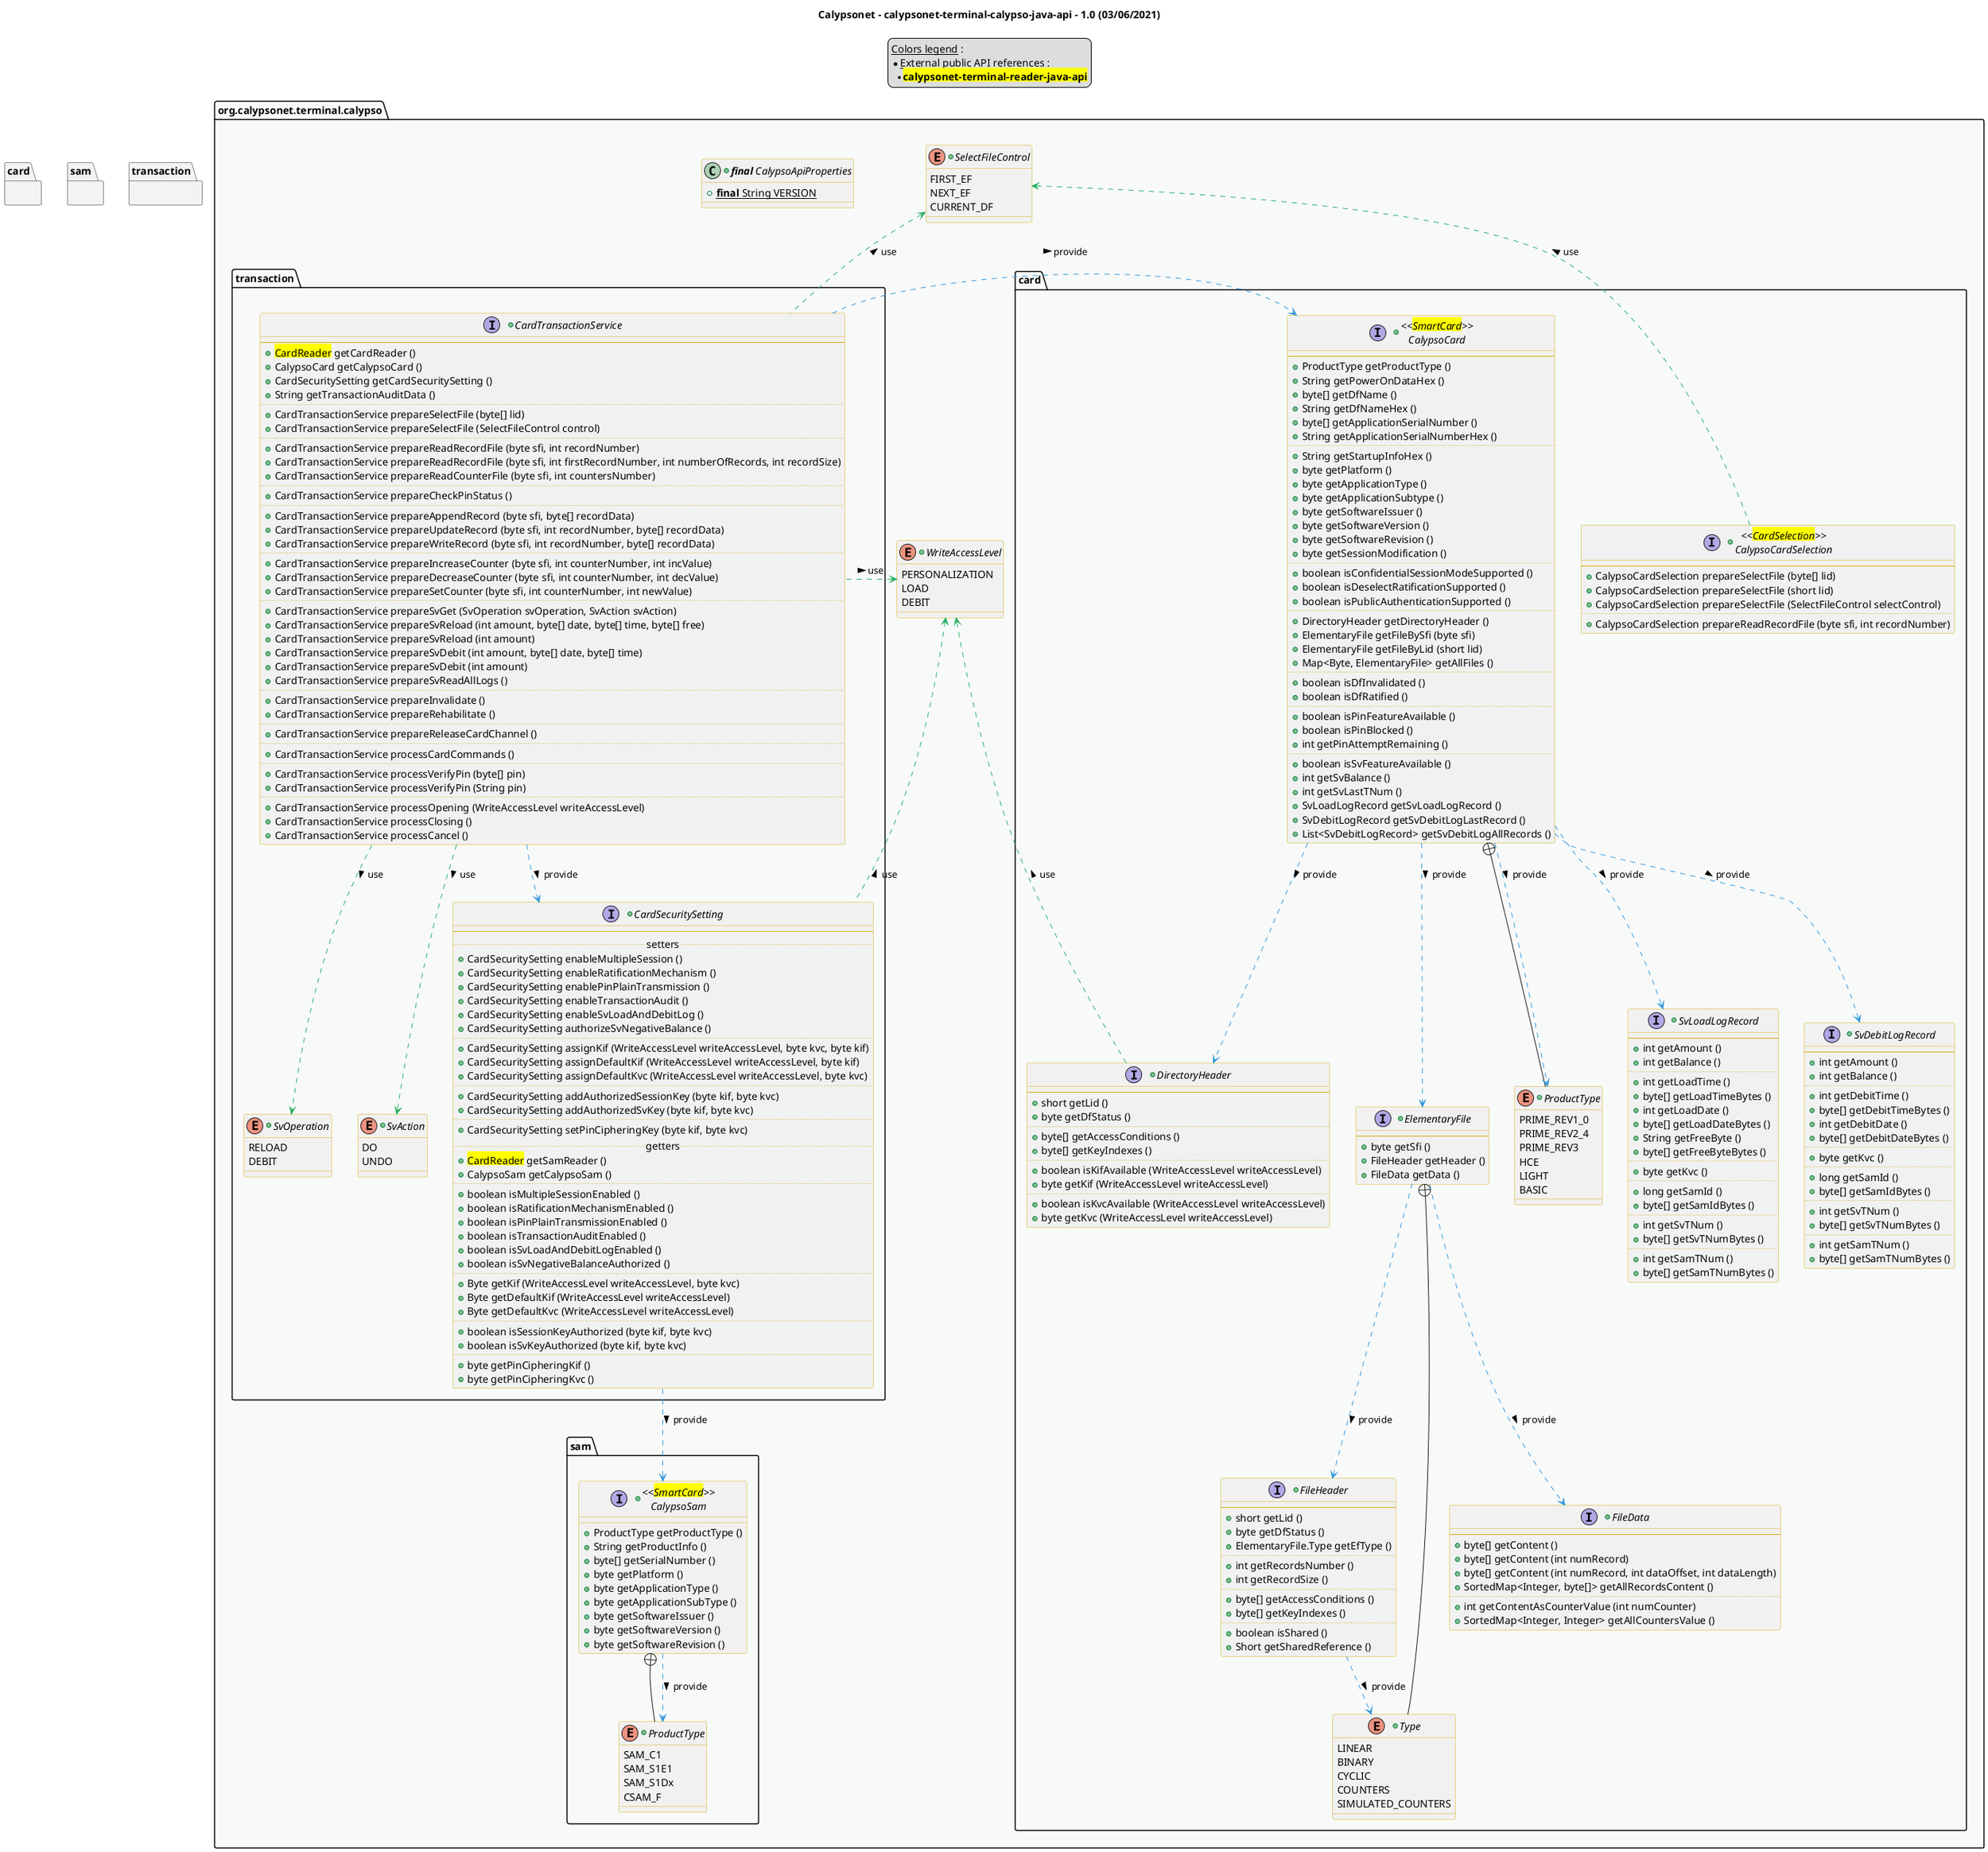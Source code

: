 @startuml
title
    Calypsonet - calypsonet-terminal-calypso-java-api - 1.0 (03/06/2021)
end title

' == THEME ==

'Couleurs issues de : https://htmlcolorcodes.com/fr/tableau-de-couleur/tableau-de-couleur-design-plat/
!define C_GREY1 F8F9F9
!define C_GREY2 F2F3F4
!define C_GREY3 E5E7E9
!define C_GREY4 D7DBDD
!define C_GREY5 CACFD2
!define C_GREY6 BDC3C7
!define C_LINK 3498DB
!define C_USE 27AE60

skinparam Shadowing false
skinparam ClassFontStyle italic
skinparam ClassBorderColor #D4AC0D
skinparam stereotypeABorderColor #A9DCDF
skinparam stereotypeIBorderColor #B4A7E5
skinparam stereotypeCBorderColor #ADD1B2
skinparam stereotypeEBorderColor #EB93DF
' Red
skinparam ClassBackgroundColor<<red>> #FDEDEC
skinparam ClassBorderColor<<red>> #E74C3C
hide <<red>> stereotype
' Purple
skinparam ClassBackgroundColor<<purple>> #F4ECF7
skinparam ClassBorderColor<<purple>> #8E44AD
hide <<purple>> stereotype
' blue
skinparam ClassBackgroundColor<<blue>> #EBF5FB
skinparam ClassBorderColor<<blue>> #3498DB
hide <<blue>> stereotype
' Green
skinparam ClassBackgroundColor<<green>> #E9F7EF
skinparam ClassBorderColor<<green>> #27AE60
hide <<green>> stereotype
' Grey
skinparam ClassBackgroundColor<<grey>> #EAECEE
skinparam ClassBorderColor<<grey>> #2C3E50
hide <<grey>> stereotype

' == CONTENT ==

legend top
    __Colors legend__ :
    * __External public API references__ :
    ** <back:yellow>**calypsonet-terminal-reader-java-api**</back>
end legend

package "org.calypsonet.terminal.calypso" as api {

    +class "**final** CalypsoApiProperties" as ApiProperties {
        +{static} **final** String VERSION
    }
    +enum WriteAccessLevel {
        PERSONALIZATION
        LOAD
        DEBIT
    }
    +enum SelectFileControl {
        FIRST_EF
        NEXT_EF
        CURRENT_DF
    }

    package card {
        +interface "<<<back:yellow>CardSelection</back>>>\nCalypsoCardSelection" as CalypsoCardSelection {
            --
            +CalypsoCardSelection prepareSelectFile (byte[] lid)
            +CalypsoCardSelection prepareSelectFile (short lid)
            +CalypsoCardSelection prepareSelectFile (SelectFileControl selectControl)
            ..
            +CalypsoCardSelection prepareReadRecordFile (byte sfi, int recordNumber)
        }
        +interface "<<<back:yellow>SmartCard</back>>>\nCalypsoCard" as CalypsoCard {
            --
            +ProductType getProductType ()
            +String getPowerOnDataHex ()
            +byte[] getDfName ()
            +String getDfNameHex ()
            +byte[] getApplicationSerialNumber ()
            +String getApplicationSerialNumberHex ()
            ..
            +String getStartupInfoHex ()
            +byte getPlatform ()
            +byte getApplicationType ()
            +byte getApplicationSubtype ()
            +byte getSoftwareIssuer ()
            +byte getSoftwareVersion ()
            +byte getSoftwareRevision ()
            +byte getSessionModification ()
            ..
            +boolean isConfidentialSessionModeSupported ()
            +boolean isDeselectRatificationSupported ()
            +boolean isPublicAuthenticationSupported ()
            ..
            +DirectoryHeader getDirectoryHeader ()
            +ElementaryFile getFileBySfi (byte sfi)
            +ElementaryFile getFileByLid (short lid)
            +Map<Byte, ElementaryFile> getAllFiles ()
            ..
            +boolean isDfInvalidated ()
            +boolean isDfRatified ()
            ..
            +boolean isPinFeatureAvailable ()
            +boolean isPinBlocked ()
            +int getPinAttemptRemaining ()
            ..
            +boolean isSvFeatureAvailable ()
            +int getSvBalance ()
            +int getSvLastTNum ()
            +SvLoadLogRecord getSvLoadLogRecord ()
            +SvDebitLogRecord getSvDebitLogLastRecord ()
            +List<SvDebitLogRecord> getSvDebitLogAllRecords ()
        }
        +interface DirectoryHeader {
            --
            +short getLid ()
            +byte getDfStatus ()
            ..
            +byte[] getAccessConditions ()
            +byte[] getKeyIndexes ()
            ..
            +boolean isKifAvailable (WriteAccessLevel writeAccessLevel)
            +byte getKif (WriteAccessLevel writeAccessLevel)
            ..
            +boolean isKvcAvailable (WriteAccessLevel writeAccessLevel)
            +byte getKvc (WriteAccessLevel writeAccessLevel)
        }
        +interface ElementaryFile {
            --
            +byte getSfi ()
            +FileHeader getHeader ()
            +FileData getData ()
        }
        +interface FileHeader {
            --
            +short getLid ()
            +byte getDfStatus ()
            +ElementaryFile.Type getEfType ()
            ..
            +int getRecordsNumber ()
            +int getRecordSize ()
            ..
            +byte[] getAccessConditions ()
            +byte[] getKeyIndexes ()
            ..
            +boolean isShared ()
            +Short getSharedReference ()
        }
        +enum "Type" as FileType {
            LINEAR
            BINARY
            CYCLIC
            COUNTERS
            SIMULATED_COUNTERS
        }
        +interface FileData {
            --
            +byte[] getContent ()
            +byte[] getContent (int numRecord)
            +byte[] getContent (int numRecord, int dataOffset, int dataLength)
            +SortedMap<Integer, byte[]> getAllRecordsContent ()
            ..
            +int getContentAsCounterValue (int numCounter)
            +SortedMap<Integer, Integer> getAllCountersValue ()
        }
        +enum "ProductType" as CardProductType {
            PRIME_REV1_0
            PRIME_REV2_4
            PRIME_REV3
            HCE
            LIGHT
            BASIC
        }
        +interface SvLoadLogRecord {
            --
            +int getAmount ()
            +int getBalance ()
            ..
            +int getLoadTime ()
            +byte[] getLoadTimeBytes ()
            +int getLoadDate ()
            +byte[] getLoadDateBytes ()
            +String getFreeByte ()
            +byte[] getFreeByteBytes ()
            ..
            +byte getKvc ()
            ..
            +long getSamId ()
            +byte[] getSamIdBytes ()
            ..
            +int getSvTNum ()
            +byte[] getSvTNumBytes ()
            ..
            +int getSamTNum ()
            +byte[] getSamTNumBytes ()
        }
        +interface SvDebitLogRecord {
            --
            +int getAmount ()
            +int getBalance ()
            ..
            +int getDebitTime ()
            +byte[] getDebitTimeBytes ()
            +int getDebitDate ()
            +byte[] getDebitDateBytes ()
            ..
            +byte getKvc ()
            ..
            +long getSamId ()
            +byte[] getSamIdBytes ()
            ..
            +int getSvTNum ()
            +byte[] getSvTNumBytes ()
            ..
            +int getSamTNum ()
            +byte[] getSamTNumBytes ()
        }
    }
    package sam {
        +interface "<<<back:yellow>SmartCard</back>>>\nCalypsoSam" as CalypsoSam {
            +ProductType getProductType ()
            +String getProductInfo ()
            +byte[] getSerialNumber ()
            +byte getPlatform ()
            +byte getApplicationType ()
            +byte getApplicationSubType ()
            +byte getSoftwareIssuer ()
            +byte getSoftwareVersion ()
            +byte getSoftwareRevision ()
        }
        +enum "ProductType" as SamProductType {
            SAM_C1
            SAM_S1E1
            SAM_S1Dx
            CSAM_F
        }
    }
    package transaction {
        +interface CardTransactionService {
            --
            +<back:yellow>CardReader</back> getCardReader ()
            +CalypsoCard getCalypsoCard ()
            +CardSecuritySetting getCardSecuritySetting ()
            +String getTransactionAuditData ()
            ..
            +CardTransactionService prepareSelectFile (byte[] lid)
            +CardTransactionService prepareSelectFile (SelectFileControl control)
            ..
            +CardTransactionService prepareReadRecordFile (byte sfi, int recordNumber)
            +CardTransactionService prepareReadRecordFile (byte sfi, int firstRecordNumber, int numberOfRecords, int recordSize)
            +CardTransactionService prepareReadCounterFile (byte sfi, int countersNumber)
            ..
            +CardTransactionService prepareCheckPinStatus ()
            ..
            +CardTransactionService prepareAppendRecord (byte sfi, byte[] recordData)
            +CardTransactionService prepareUpdateRecord (byte sfi, int recordNumber, byte[] recordData)
            +CardTransactionService prepareWriteRecord (byte sfi, int recordNumber, byte[] recordData)
            ..
            +CardTransactionService prepareIncreaseCounter (byte sfi, int counterNumber, int incValue)
            +CardTransactionService prepareDecreaseCounter (byte sfi, int counterNumber, int decValue)
            +CardTransactionService prepareSetCounter (byte sfi, int counterNumber, int newValue)
            ..
            +CardTransactionService prepareSvGet (SvOperation svOperation, SvAction svAction)
            +CardTransactionService prepareSvReload (int amount, byte[] date, byte[] time, byte[] free)
            +CardTransactionService prepareSvReload (int amount)
            +CardTransactionService prepareSvDebit (int amount, byte[] date, byte[] time)
            +CardTransactionService prepareSvDebit (int amount)
            +CardTransactionService prepareSvReadAllLogs ()
            ..
            +CardTransactionService prepareInvalidate ()
            +CardTransactionService prepareRehabilitate ()
            ..
            +CardTransactionService prepareReleaseCardChannel ()
            ..
            +CardTransactionService processCardCommands ()
            ..
            +CardTransactionService processVerifyPin (byte[] pin)
            +CardTransactionService processVerifyPin (String pin)
            ..
            +CardTransactionService processOpening (WriteAccessLevel writeAccessLevel)
            +CardTransactionService processClosing ()
            +CardTransactionService processCancel ()
        }
        +enum SvOperation {
            RELOAD
            DEBIT
        }
        +enum SvAction {
            DO
            UNDO
        }
        +interface CardSecuritySetting {
            --
            .. setters ..
            +CardSecuritySetting enableMultipleSession ()
            +CardSecuritySetting enableRatificationMechanism ()
            +CardSecuritySetting enablePinPlainTransmission ()
            +CardSecuritySetting enableTransactionAudit ()
            +CardSecuritySetting enableSvLoadAndDebitLog ()
            +CardSecuritySetting authorizeSvNegativeBalance ()
            ..
            +CardSecuritySetting assignKif (WriteAccessLevel writeAccessLevel, byte kvc, byte kif)
            +CardSecuritySetting assignDefaultKif (WriteAccessLevel writeAccessLevel, byte kif)
            +CardSecuritySetting assignDefaultKvc (WriteAccessLevel writeAccessLevel, byte kvc)
            ..
            +CardSecuritySetting addAuthorizedSessionKey (byte kif, byte kvc)
            +CardSecuritySetting addAuthorizedSvKey (byte kif, byte kvc)
            ..
            +CardSecuritySetting setPinCipheringKey (byte kif, byte kvc)
            .. getters ..
            +<back:yellow>CardReader</back> getSamReader ()
            +CalypsoSam getCalypsoSam ()
            ..
            +boolean isMultipleSessionEnabled ()
            +boolean isRatificationMechanismEnabled ()
            +boolean isPinPlainTransmissionEnabled ()
            +boolean isTransactionAuditEnabled ()
            +boolean isSvLoadAndDebitLogEnabled ()
            +boolean isSvNegativeBalanceAuthorized ()
            ..
            +Byte getKif (WriteAccessLevel writeAccessLevel, byte kvc)
            +Byte getDefaultKif (WriteAccessLevel writeAccessLevel)
            +Byte getDefaultKvc (WriteAccessLevel writeAccessLevel)
            ..
            +boolean isSessionKeyAuthorized (byte kif, byte kvc)
            +boolean isSvKeyAuthorized (byte kif, byte kvc)
            ..
            +byte getPinCipheringKif ()
            +byte getPinCipheringKvc ()
        }
    }
}

' Associations

CardTransactionService .up.> WriteAccessLevel #C_USE : use >
CardTransactionService ..> SvOperation #C_USE : use >
CardTransactionService ..> SvAction #C_USE : use >
CardTransactionService .up.> SelectFileControl #C_USE : use >
CardTransactionService ..> CalypsoCard #C_LINK : provide >
CardTransactionService ..> CardSecuritySetting #C_LINK : provide >

CardSecuritySetting .up.> WriteAccessLevel #C_USE : use >
CardSecuritySetting ..> CalypsoSam #C_LINK : provide >

CalypsoSam +-- SamProductType
CalypsoSam ..> SamProductType #C_LINK : provide >

CalypsoCardSelection .up.> SelectFileControl #C_USE : use >

CalypsoCard ..> DirectoryHeader #C_LINK : provide >
CalypsoCard ..> ElementaryFile #C_LINK : provide >
CalypsoCard +-- CardProductType
CalypsoCard ..> CardProductType #C_LINK : provide >
CalypsoCard ..> SvLoadLogRecord #C_LINK : provide >
CalypsoCard ..> SvDebitLogRecord #C_LINK : provide >

DirectoryHeader ..> WriteAccessLevel #C_USE : use >

ElementaryFile +-- FileType
ElementaryFile ..> FileHeader #C_LINK : provide >
ElementaryFile ..> FileData #C_LINK : provide >

FileHeader ..> FileType #C_LINK : provide >

' == LAYOUT ==

'ProductType -[hidden]- SamCardResourceServiceBuilder

' == STYLE ==

package api #C_GREY1 {}
package card #C_GREY2 {}
package sam #C_GREY2 {}
package transaction #C_GREY2 {}


@enduml